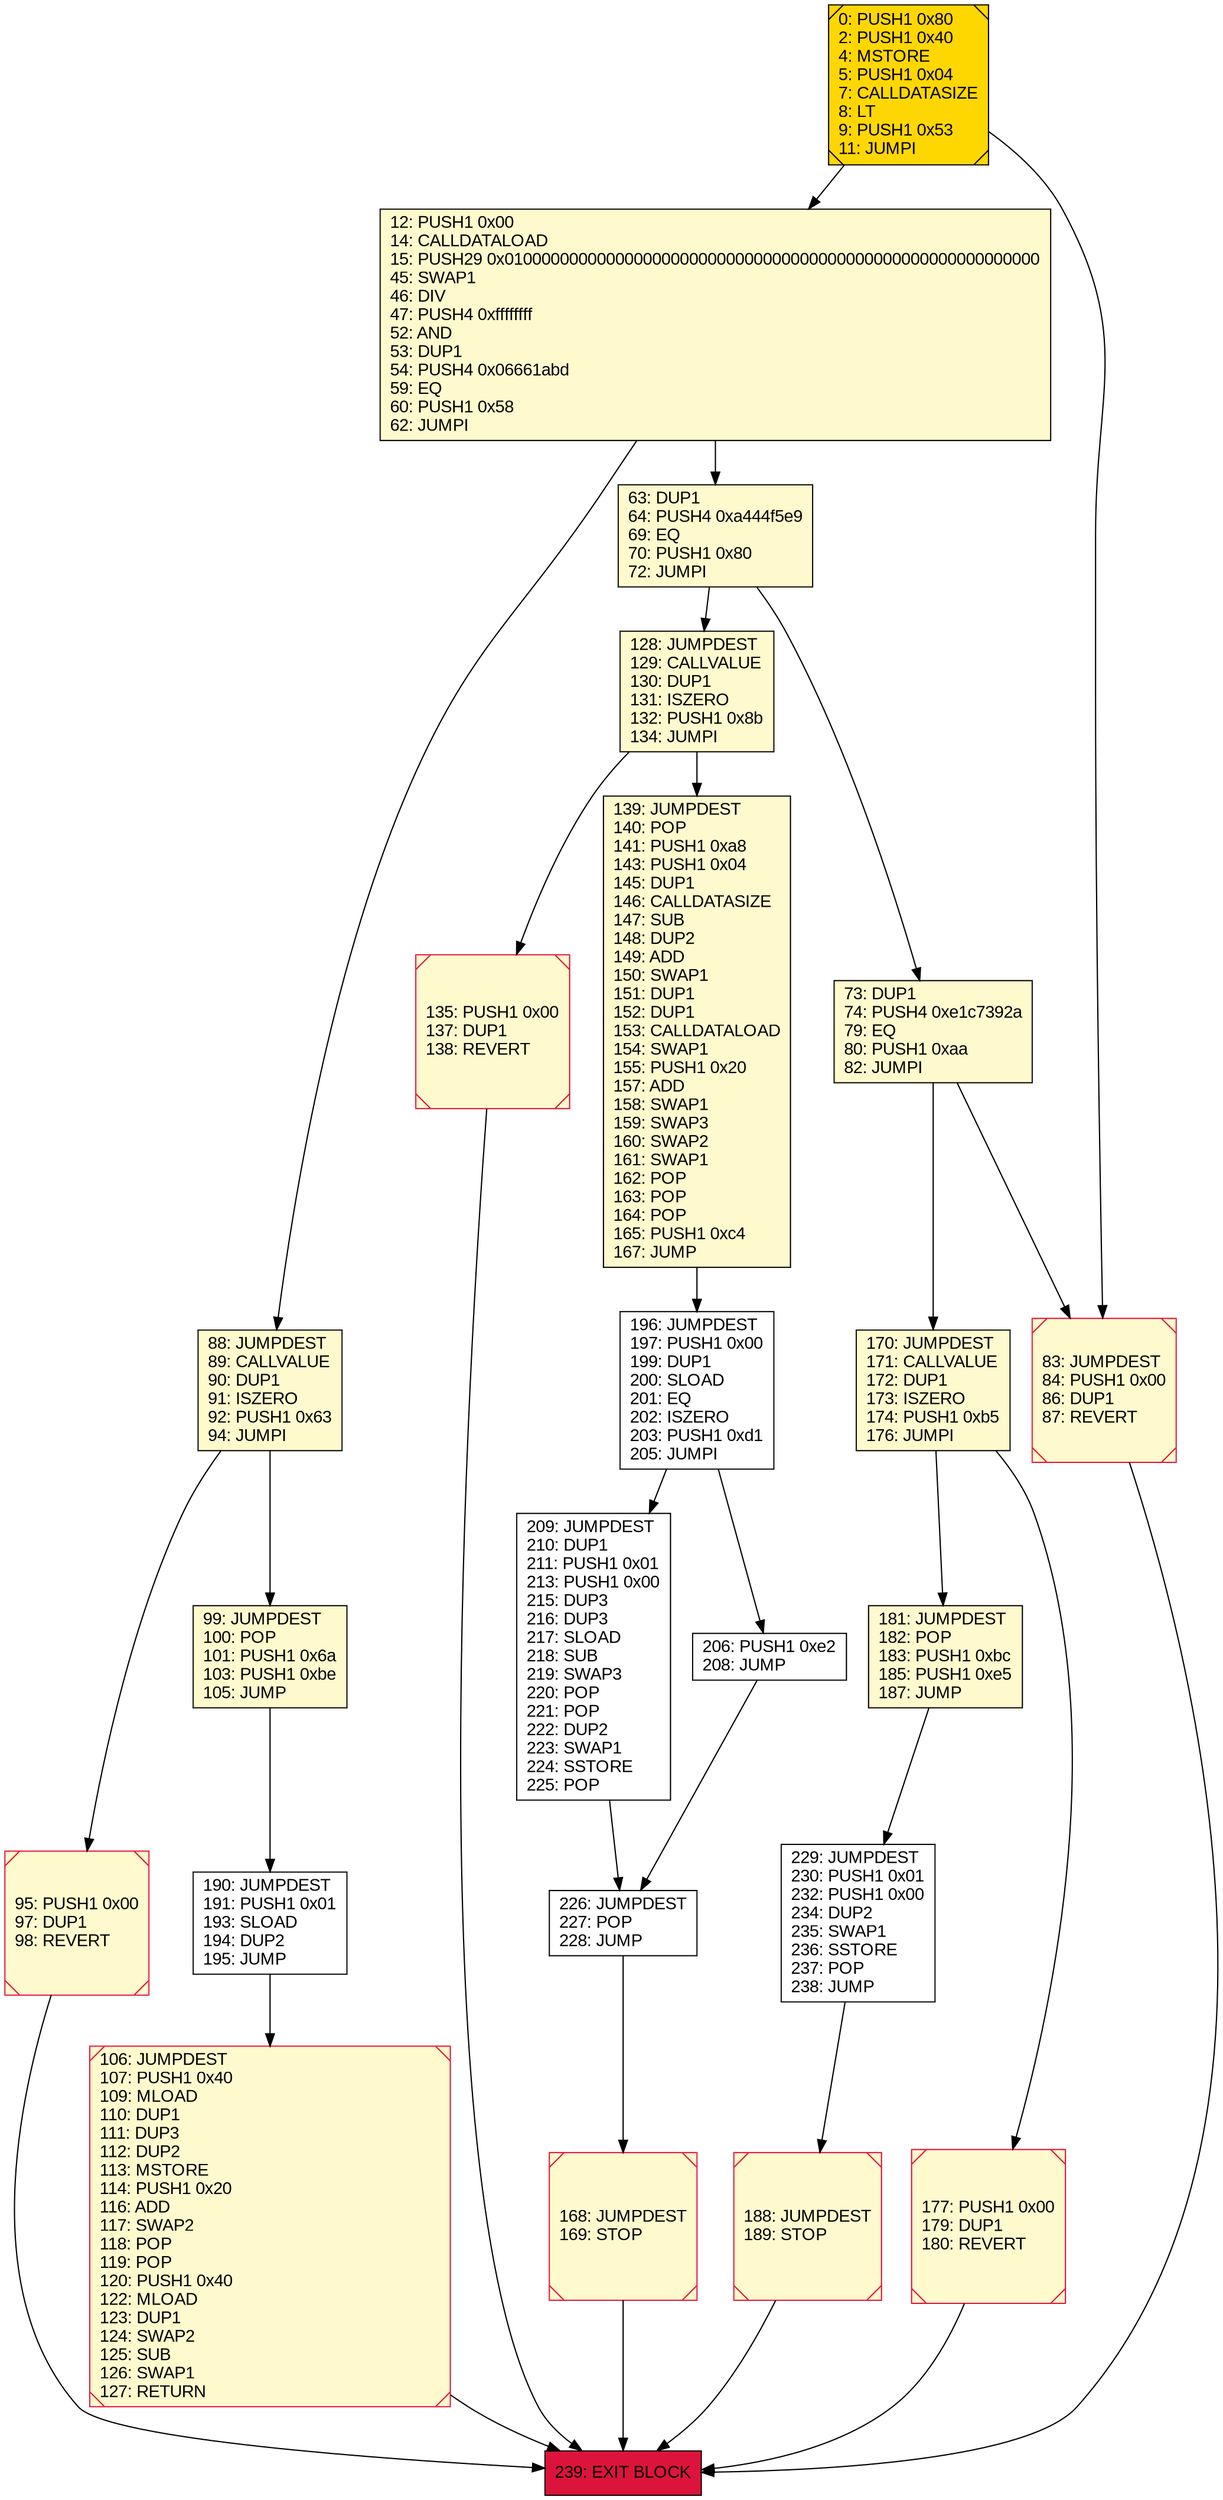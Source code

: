 digraph G {
bgcolor=transparent rankdir=UD;
node [shape=box style=filled color=black fillcolor=white fontname=arial fontcolor=black];
139 [label="139: JUMPDEST\l140: POP\l141: PUSH1 0xa8\l143: PUSH1 0x04\l145: DUP1\l146: CALLDATASIZE\l147: SUB\l148: DUP2\l149: ADD\l150: SWAP1\l151: DUP1\l152: DUP1\l153: CALLDATALOAD\l154: SWAP1\l155: PUSH1 0x20\l157: ADD\l158: SWAP1\l159: SWAP3\l160: SWAP2\l161: SWAP1\l162: POP\l163: POP\l164: POP\l165: PUSH1 0xc4\l167: JUMP\l" fillcolor=lemonchiffon ];
229 [label="229: JUMPDEST\l230: PUSH1 0x01\l232: PUSH1 0x00\l234: DUP2\l235: SWAP1\l236: SSTORE\l237: POP\l238: JUMP\l" ];
88 [label="88: JUMPDEST\l89: CALLVALUE\l90: DUP1\l91: ISZERO\l92: PUSH1 0x63\l94: JUMPI\l" fillcolor=lemonchiffon ];
226 [label="226: JUMPDEST\l227: POP\l228: JUMP\l" ];
135 [label="135: PUSH1 0x00\l137: DUP1\l138: REVERT\l" fillcolor=lemonchiffon shape=Msquare color=crimson ];
190 [label="190: JUMPDEST\l191: PUSH1 0x01\l193: SLOAD\l194: DUP2\l195: JUMP\l" ];
188 [label="188: JUMPDEST\l189: STOP\l" fillcolor=lemonchiffon shape=Msquare color=crimson ];
128 [label="128: JUMPDEST\l129: CALLVALUE\l130: DUP1\l131: ISZERO\l132: PUSH1 0x8b\l134: JUMPI\l" fillcolor=lemonchiffon ];
99 [label="99: JUMPDEST\l100: POP\l101: PUSH1 0x6a\l103: PUSH1 0xbe\l105: JUMP\l" fillcolor=lemonchiffon ];
63 [label="63: DUP1\l64: PUSH4 0xa444f5e9\l69: EQ\l70: PUSH1 0x80\l72: JUMPI\l" fillcolor=lemonchiffon ];
239 [label="239: EXIT BLOCK\l" fillcolor=crimson ];
177 [label="177: PUSH1 0x00\l179: DUP1\l180: REVERT\l" fillcolor=lemonchiffon shape=Msquare color=crimson ];
12 [label="12: PUSH1 0x00\l14: CALLDATALOAD\l15: PUSH29 0x0100000000000000000000000000000000000000000000000000000000\l45: SWAP1\l46: DIV\l47: PUSH4 0xffffffff\l52: AND\l53: DUP1\l54: PUSH4 0x06661abd\l59: EQ\l60: PUSH1 0x58\l62: JUMPI\l" fillcolor=lemonchiffon ];
209 [label="209: JUMPDEST\l210: DUP1\l211: PUSH1 0x01\l213: PUSH1 0x00\l215: DUP3\l216: DUP3\l217: SLOAD\l218: SUB\l219: SWAP3\l220: POP\l221: POP\l222: DUP2\l223: SWAP1\l224: SSTORE\l225: POP\l" ];
196 [label="196: JUMPDEST\l197: PUSH1 0x00\l199: DUP1\l200: SLOAD\l201: EQ\l202: ISZERO\l203: PUSH1 0xd1\l205: JUMPI\l" ];
83 [label="83: JUMPDEST\l84: PUSH1 0x00\l86: DUP1\l87: REVERT\l" fillcolor=lemonchiffon shape=Msquare color=crimson ];
73 [label="73: DUP1\l74: PUSH4 0xe1c7392a\l79: EQ\l80: PUSH1 0xaa\l82: JUMPI\l" fillcolor=lemonchiffon ];
181 [label="181: JUMPDEST\l182: POP\l183: PUSH1 0xbc\l185: PUSH1 0xe5\l187: JUMP\l" fillcolor=lemonchiffon ];
106 [label="106: JUMPDEST\l107: PUSH1 0x40\l109: MLOAD\l110: DUP1\l111: DUP3\l112: DUP2\l113: MSTORE\l114: PUSH1 0x20\l116: ADD\l117: SWAP2\l118: POP\l119: POP\l120: PUSH1 0x40\l122: MLOAD\l123: DUP1\l124: SWAP2\l125: SUB\l126: SWAP1\l127: RETURN\l" fillcolor=lemonchiffon shape=Msquare color=crimson ];
0 [label="0: PUSH1 0x80\l2: PUSH1 0x40\l4: MSTORE\l5: PUSH1 0x04\l7: CALLDATASIZE\l8: LT\l9: PUSH1 0x53\l11: JUMPI\l" fillcolor=lemonchiffon shape=Msquare fillcolor=gold ];
168 [label="168: JUMPDEST\l169: STOP\l" fillcolor=lemonchiffon shape=Msquare color=crimson ];
95 [label="95: PUSH1 0x00\l97: DUP1\l98: REVERT\l" fillcolor=lemonchiffon shape=Msquare color=crimson ];
206 [label="206: PUSH1 0xe2\l208: JUMP\l" ];
170 [label="170: JUMPDEST\l171: CALLVALUE\l172: DUP1\l173: ISZERO\l174: PUSH1 0xb5\l176: JUMPI\l" fillcolor=lemonchiffon ];
73 -> 170;
170 -> 181;
188 -> 239;
128 -> 139;
88 -> 99;
135 -> 239;
0 -> 12;
229 -> 188;
73 -> 83;
128 -> 135;
170 -> 177;
95 -> 239;
168 -> 239;
63 -> 73;
99 -> 190;
196 -> 209;
63 -> 128;
0 -> 83;
196 -> 206;
190 -> 106;
12 -> 88;
139 -> 196;
209 -> 226;
106 -> 239;
83 -> 239;
226 -> 168;
181 -> 229;
206 -> 226;
12 -> 63;
88 -> 95;
177 -> 239;
}